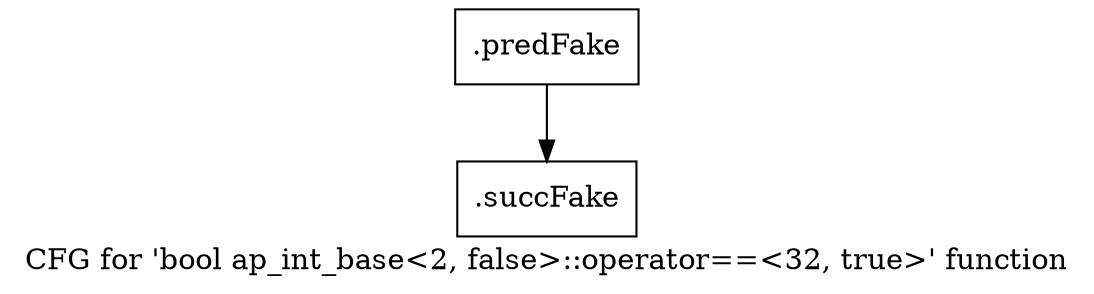 digraph "CFG for 'bool ap_int_base\<2, false\>::operator==\<32, true\>' function" {
	label="CFG for 'bool ap_int_base\<2, false\>::operator==\<32, true\>' function";

	Node0x5eadf70 [shape=record,filename="",linenumber="",label="{.predFake}"];
	Node0x5eadf70 -> Node0x62e4660[ callList="" memoryops="" filename="/mnt/xilinx/Vitis_HLS/2021.2/include/ap_int_base.h" execusionnum="0"];
	Node0x62e4660 [shape=record,filename="/mnt/xilinx/Vitis_HLS/2021.2/include/ap_int_base.h",linenumber="1064",label="{.succFake}"];
}
